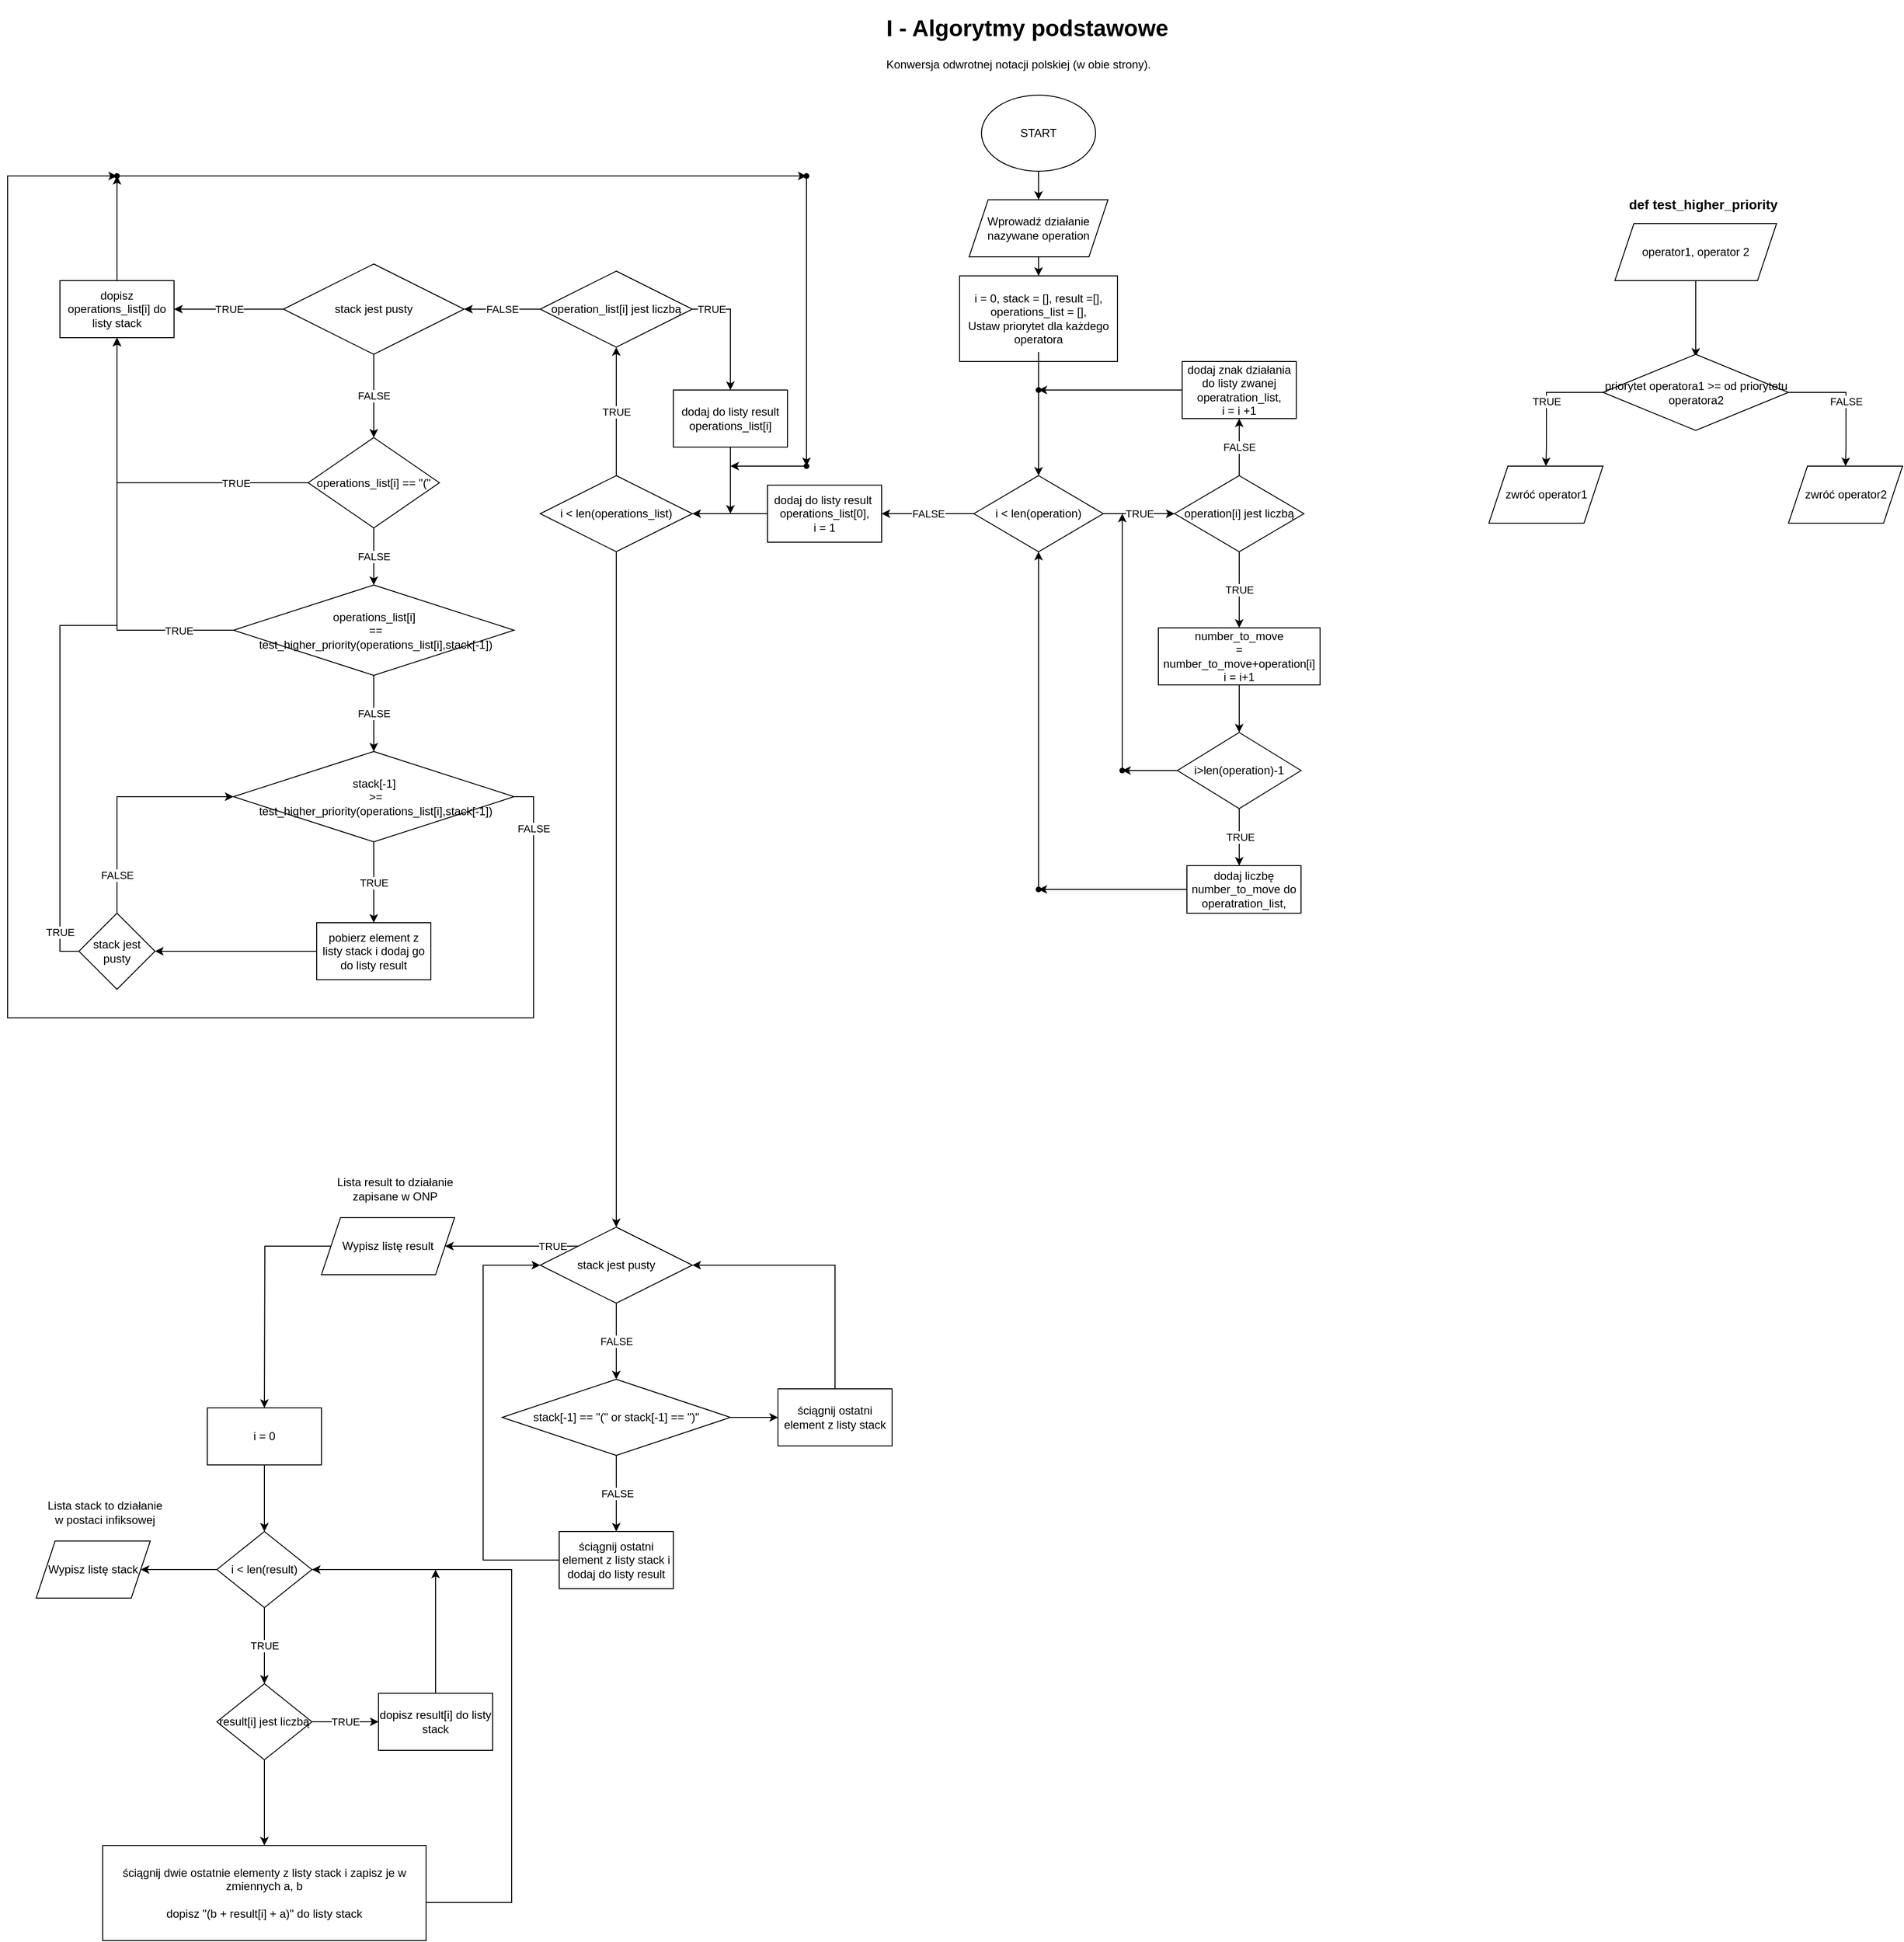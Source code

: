 <mxfile version="15.8.5" type="device"><diagram id="bC8av94nHJ_SKTi2DqWi" name="Page-1"><mxGraphModel dx="5300" dy="1953" grid="1" gridSize="10" guides="1" tooltips="1" connect="1" arrows="1" fold="1" page="1" pageScale="1" pageWidth="827" pageHeight="1169" math="0" shadow="0"><root><mxCell id="0"/><mxCell id="1" parent="0"/><mxCell id="-SWVKdxIHa7LorVs856Z-8" value="" style="edgeStyle=orthogonalEdgeStyle;rounded=0;orthogonalLoop=1;jettySize=auto;html=1;" edge="1" parent="1" source="-SWVKdxIHa7LorVs856Z-1" target="-SWVKdxIHa7LorVs856Z-5"><mxGeometry relative="1" as="geometry"/></mxCell><mxCell id="-SWVKdxIHa7LorVs856Z-1" value="START" style="ellipse;whiteSpace=wrap;html=1;" vertex="1" parent="1"><mxGeometry x="354" y="100" width="120" height="80" as="geometry"/></mxCell><mxCell id="-SWVKdxIHa7LorVs856Z-4" value="&lt;h1&gt;I - Algorytmy podstawowe&lt;/h1&gt;&lt;p&gt;Konwersja odwrotnej notacji polskiej (w obie strony).&lt;/p&gt;" style="text;html=1;strokeColor=none;fillColor=none;spacing=5;spacingTop=-20;whiteSpace=wrap;overflow=hidden;rounded=0;" vertex="1" parent="1"><mxGeometry x="249" y="10" width="330" height="80" as="geometry"/></mxCell><mxCell id="-SWVKdxIHa7LorVs856Z-10" value="" style="edgeStyle=orthogonalEdgeStyle;rounded=0;orthogonalLoop=1;jettySize=auto;html=1;" edge="1" parent="1" source="-SWVKdxIHa7LorVs856Z-5" target="-SWVKdxIHa7LorVs856Z-9"><mxGeometry relative="1" as="geometry"/></mxCell><mxCell id="-SWVKdxIHa7LorVs856Z-5" value="Wprowadź działanie&lt;br&gt;nazywane operation" style="shape=parallelogram;perimeter=parallelogramPerimeter;whiteSpace=wrap;html=1;fixedSize=1;" vertex="1" parent="1"><mxGeometry x="341" y="210" width="146" height="60" as="geometry"/></mxCell><mxCell id="-SWVKdxIHa7LorVs856Z-12" value="" style="edgeStyle=orthogonalEdgeStyle;rounded=0;orthogonalLoop=1;jettySize=auto;html=1;startArrow=none;" edge="1" parent="1" source="-SWVKdxIHa7LorVs856Z-40" target="-SWVKdxIHa7LorVs856Z-11"><mxGeometry relative="1" as="geometry"/></mxCell><mxCell id="-SWVKdxIHa7LorVs856Z-9" value="i = 0, stack = [], result =[], operations_list = [],&lt;br&gt;&lt;span style=&quot;font-family: &amp;#34;helvetica&amp;#34;&quot;&gt;Ustaw priorytet dla każdego operatora&lt;/span&gt;" style="rounded=0;whiteSpace=wrap;html=1;" vertex="1" parent="1"><mxGeometry x="331" y="290" width="166" height="90" as="geometry"/></mxCell><mxCell id="-SWVKdxIHa7LorVs856Z-14" value="TRUE" style="edgeStyle=orthogonalEdgeStyle;rounded=0;orthogonalLoop=1;jettySize=auto;html=1;" edge="1" parent="1" source="-SWVKdxIHa7LorVs856Z-11" target="-SWVKdxIHa7LorVs856Z-13"><mxGeometry relative="1" as="geometry"/></mxCell><mxCell id="-SWVKdxIHa7LorVs856Z-54" value="FALSE" style="edgeStyle=orthogonalEdgeStyle;rounded=0;orthogonalLoop=1;jettySize=auto;html=1;" edge="1" parent="1" source="-SWVKdxIHa7LorVs856Z-11" target="-SWVKdxIHa7LorVs856Z-55"><mxGeometry relative="1" as="geometry"><mxPoint x="200" y="540" as="targetPoint"/></mxGeometry></mxCell><mxCell id="-SWVKdxIHa7LorVs856Z-11" value="i &amp;lt; len(operation)" style="rhombus;whiteSpace=wrap;html=1;" vertex="1" parent="1"><mxGeometry x="346" y="500" width="136" height="80" as="geometry"/></mxCell><mxCell id="-SWVKdxIHa7LorVs856Z-18" value="FALSE" style="edgeStyle=orthogonalEdgeStyle;rounded=0;orthogonalLoop=1;jettySize=auto;html=1;" edge="1" parent="1" source="-SWVKdxIHa7LorVs856Z-13" target="-SWVKdxIHa7LorVs856Z-17"><mxGeometry relative="1" as="geometry"/></mxCell><mxCell id="-SWVKdxIHa7LorVs856Z-21" value="TRUE" style="edgeStyle=orthogonalEdgeStyle;rounded=0;orthogonalLoop=1;jettySize=auto;html=1;" edge="1" parent="1" source="-SWVKdxIHa7LorVs856Z-13" target="-SWVKdxIHa7LorVs856Z-20"><mxGeometry relative="1" as="geometry"/></mxCell><mxCell id="-SWVKdxIHa7LorVs856Z-13" value="operation[i] jest liczbą" style="rhombus;whiteSpace=wrap;html=1;" vertex="1" parent="1"><mxGeometry x="557" y="500" width="136" height="80" as="geometry"/></mxCell><mxCell id="-SWVKdxIHa7LorVs856Z-41" value="" style="edgeStyle=orthogonalEdgeStyle;rounded=0;orthogonalLoop=1;jettySize=auto;html=1;" edge="1" parent="1" source="-SWVKdxIHa7LorVs856Z-17" target="-SWVKdxIHa7LorVs856Z-40"><mxGeometry relative="1" as="geometry"/></mxCell><mxCell id="-SWVKdxIHa7LorVs856Z-17" value="dodaj znak działania do listy zwanej operatration_list,&lt;br&gt;i = i +1" style="whiteSpace=wrap;html=1;" vertex="1" parent="1"><mxGeometry x="565" y="380" width="120" height="60" as="geometry"/></mxCell><mxCell id="-SWVKdxIHa7LorVs856Z-53" value="" style="edgeStyle=orthogonalEdgeStyle;rounded=0;orthogonalLoop=1;jettySize=auto;html=1;" edge="1" parent="1" source="-SWVKdxIHa7LorVs856Z-20" target="-SWVKdxIHa7LorVs856Z-23"><mxGeometry relative="1" as="geometry"/></mxCell><mxCell id="-SWVKdxIHa7LorVs856Z-20" value="number_to_move&lt;br&gt;=&lt;br&gt;number_to_move+operation[i]&lt;br&gt;i = i+1" style="whiteSpace=wrap;html=1;" vertex="1" parent="1"><mxGeometry x="540" y="660" width="170" height="60" as="geometry"/></mxCell><mxCell id="-SWVKdxIHa7LorVs856Z-28" value="TRUE" style="edgeStyle=orthogonalEdgeStyle;rounded=0;orthogonalLoop=1;jettySize=auto;html=1;" edge="1" parent="1" source="-SWVKdxIHa7LorVs856Z-23"><mxGeometry relative="1" as="geometry"><mxPoint x="625" y="910" as="targetPoint"/></mxGeometry></mxCell><mxCell id="-SWVKdxIHa7LorVs856Z-45" value="" style="edgeStyle=orthogonalEdgeStyle;rounded=0;orthogonalLoop=1;jettySize=auto;html=1;" edge="1" parent="1" source="-SWVKdxIHa7LorVs856Z-23" target="-SWVKdxIHa7LorVs856Z-44"><mxGeometry relative="1" as="geometry"/></mxCell><mxCell id="-SWVKdxIHa7LorVs856Z-23" value="i&amp;gt;len(operation)-1" style="rhombus;whiteSpace=wrap;html=1;" vertex="1" parent="1"><mxGeometry x="560" y="770" width="130" height="80" as="geometry"/></mxCell><mxCell id="-SWVKdxIHa7LorVs856Z-30" value="" style="edgeStyle=orthogonalEdgeStyle;rounded=0;orthogonalLoop=1;jettySize=auto;html=1;" edge="1" parent="1"><mxGeometry relative="1" as="geometry"><mxPoint x="630" y="860" as="sourcePoint"/><mxPoint x="630" y="860" as="targetPoint"/></mxGeometry></mxCell><mxCell id="-SWVKdxIHa7LorVs856Z-37" value="" style="edgeStyle=orthogonalEdgeStyle;rounded=0;orthogonalLoop=1;jettySize=auto;html=1;" edge="1" parent="1" source="-SWVKdxIHa7LorVs856Z-31" target="-SWVKdxIHa7LorVs856Z-36"><mxGeometry relative="1" as="geometry"/></mxCell><mxCell id="-SWVKdxIHa7LorVs856Z-31" value="dodaj liczbę number_to_move do operatration_list,&lt;br&gt;" style="whiteSpace=wrap;html=1;" vertex="1" parent="1"><mxGeometry x="570" y="910" width="120" height="50" as="geometry"/></mxCell><mxCell id="-SWVKdxIHa7LorVs856Z-38" style="edgeStyle=orthogonalEdgeStyle;rounded=0;orthogonalLoop=1;jettySize=auto;html=1;" edge="1" parent="1" source="-SWVKdxIHa7LorVs856Z-36" target="-SWVKdxIHa7LorVs856Z-11"><mxGeometry relative="1" as="geometry"/></mxCell><mxCell id="-SWVKdxIHa7LorVs856Z-36" value="" style="shape=waypoint;size=6;pointerEvents=1;points=[];fillColor=rgba(255, 255, 255, 1);resizable=0;rotatable=0;perimeter=centerPerimeter;snapToPoint=1;" vertex="1" parent="1"><mxGeometry x="394" y="915" width="40" height="40" as="geometry"/></mxCell><mxCell id="-SWVKdxIHa7LorVs856Z-40" value="" style="shape=waypoint;size=6;pointerEvents=1;points=[];fillColor=rgba(255, 255, 255, 1);resizable=0;rotatable=0;perimeter=centerPerimeter;snapToPoint=1;" vertex="1" parent="1"><mxGeometry x="394" y="390" width="40" height="40" as="geometry"/></mxCell><mxCell id="-SWVKdxIHa7LorVs856Z-42" value="" style="edgeStyle=orthogonalEdgeStyle;rounded=0;orthogonalLoop=1;jettySize=auto;html=1;endArrow=none;" edge="1" parent="1" source="-SWVKdxIHa7LorVs856Z-9" target="-SWVKdxIHa7LorVs856Z-40"><mxGeometry relative="1" as="geometry"><mxPoint x="414" y="350" as="sourcePoint"/><mxPoint x="414" y="500" as="targetPoint"/></mxGeometry></mxCell><mxCell id="-SWVKdxIHa7LorVs856Z-50" value="" style="edgeStyle=orthogonalEdgeStyle;rounded=0;orthogonalLoop=1;jettySize=auto;html=1;" edge="1" parent="1" source="-SWVKdxIHa7LorVs856Z-44"><mxGeometry relative="1" as="geometry"><mxPoint x="502" y="540" as="targetPoint"/></mxGeometry></mxCell><mxCell id="-SWVKdxIHa7LorVs856Z-44" value="" style="shape=waypoint;size=6;pointerEvents=1;points=[];fillColor=rgba(255, 255, 255, 1);resizable=0;rotatable=0;perimeter=centerPerimeter;snapToPoint=1;" vertex="1" parent="1"><mxGeometry x="482" y="790" width="40" height="40" as="geometry"/></mxCell><mxCell id="-SWVKdxIHa7LorVs856Z-56" style="edgeStyle=orthogonalEdgeStyle;rounded=0;orthogonalLoop=1;jettySize=auto;html=1;" edge="1" parent="1" source="-SWVKdxIHa7LorVs856Z-55" target="-SWVKdxIHa7LorVs856Z-57"><mxGeometry relative="1" as="geometry"><mxPoint x="10" y="540" as="targetPoint"/></mxGeometry></mxCell><mxCell id="-SWVKdxIHa7LorVs856Z-55" value="dodaj do listy result&amp;nbsp; operations_list[0],&lt;br&gt;i = 1" style="rounded=0;whiteSpace=wrap;html=1;" vertex="1" parent="1"><mxGeometry x="129" y="510" width="120" height="60" as="geometry"/></mxCell><mxCell id="-SWVKdxIHa7LorVs856Z-61" value="TRUE" style="edgeStyle=orthogonalEdgeStyle;rounded=0;orthogonalLoop=1;jettySize=auto;html=1;" edge="1" parent="1" source="-SWVKdxIHa7LorVs856Z-57" target="-SWVKdxIHa7LorVs856Z-60"><mxGeometry relative="1" as="geometry"/></mxCell><mxCell id="-SWVKdxIHa7LorVs856Z-109" value="" style="edgeStyle=orthogonalEdgeStyle;rounded=0;orthogonalLoop=1;jettySize=auto;html=1;" edge="1" parent="1" source="-SWVKdxIHa7LorVs856Z-57" target="-SWVKdxIHa7LorVs856Z-108"><mxGeometry relative="1" as="geometry"/></mxCell><mxCell id="-SWVKdxIHa7LorVs856Z-57" value="i &amp;lt; len(operations_list)" style="rhombus;whiteSpace=wrap;html=1;" vertex="1" parent="1"><mxGeometry x="-110" y="500" width="160" height="80" as="geometry"/></mxCell><mxCell id="-SWVKdxIHa7LorVs856Z-65" value="TRUE" style="edgeStyle=orthogonalEdgeStyle;rounded=0;orthogonalLoop=1;jettySize=auto;html=1;" edge="1" parent="1" source="-SWVKdxIHa7LorVs856Z-60" target="-SWVKdxIHa7LorVs856Z-64"><mxGeometry x="-0.68" relative="1" as="geometry"><Array as="points"><mxPoint x="90" y="325"/></Array><mxPoint as="offset"/></mxGeometry></mxCell><mxCell id="-SWVKdxIHa7LorVs856Z-72" value="FALSE" style="edgeStyle=orthogonalEdgeStyle;rounded=0;orthogonalLoop=1;jettySize=auto;html=1;" edge="1" parent="1" source="-SWVKdxIHa7LorVs856Z-60" target="-SWVKdxIHa7LorVs856Z-71"><mxGeometry relative="1" as="geometry"/></mxCell><mxCell id="-SWVKdxIHa7LorVs856Z-60" value="operation_list[i] jest liczbą" style="rhombus;whiteSpace=wrap;html=1;" vertex="1" parent="1"><mxGeometry x="-110" y="285" width="160" height="80" as="geometry"/></mxCell><mxCell id="-SWVKdxIHa7LorVs856Z-68" style="edgeStyle=orthogonalEdgeStyle;rounded=0;orthogonalLoop=1;jettySize=auto;html=1;" edge="1" parent="1" source="-SWVKdxIHa7LorVs856Z-64"><mxGeometry relative="1" as="geometry"><mxPoint x="90" y="540" as="targetPoint"/></mxGeometry></mxCell><mxCell id="-SWVKdxIHa7LorVs856Z-64" value="dodaj do listy result&lt;br&gt;operations_list[i]" style="whiteSpace=wrap;html=1;" vertex="1" parent="1"><mxGeometry x="30" y="410" width="120" height="60" as="geometry"/></mxCell><mxCell id="-SWVKdxIHa7LorVs856Z-75" value="TRUE" style="edgeStyle=orthogonalEdgeStyle;rounded=0;orthogonalLoop=1;jettySize=auto;html=1;" edge="1" parent="1" source="-SWVKdxIHa7LorVs856Z-71" target="-SWVKdxIHa7LorVs856Z-74"><mxGeometry relative="1" as="geometry"/></mxCell><mxCell id="-SWVKdxIHa7LorVs856Z-81" value="FALSE" style="edgeStyle=orthogonalEdgeStyle;rounded=0;orthogonalLoop=1;jettySize=auto;html=1;" edge="1" parent="1" source="-SWVKdxIHa7LorVs856Z-71"><mxGeometry relative="1" as="geometry"><mxPoint x="-285" y="460" as="targetPoint"/></mxGeometry></mxCell><mxCell id="-SWVKdxIHa7LorVs856Z-71" value="stack jest pusty" style="rhombus;whiteSpace=wrap;html=1;" vertex="1" parent="1"><mxGeometry x="-380" y="277.5" width="190" height="95" as="geometry"/></mxCell><mxCell id="-SWVKdxIHa7LorVs856Z-91" value="" style="edgeStyle=orthogonalEdgeStyle;rounded=0;orthogonalLoop=1;jettySize=auto;html=1;" edge="1" parent="1" source="-SWVKdxIHa7LorVs856Z-74" target="-SWVKdxIHa7LorVs856Z-90"><mxGeometry relative="1" as="geometry"/></mxCell><mxCell id="-SWVKdxIHa7LorVs856Z-74" value="dopisz operations_list[i] do listy stack" style="whiteSpace=wrap;html=1;" vertex="1" parent="1"><mxGeometry x="-615" y="295" width="120" height="60" as="geometry"/></mxCell><mxCell id="-SWVKdxIHa7LorVs856Z-78" value="TRUE" style="edgeStyle=orthogonalEdgeStyle;rounded=0;orthogonalLoop=1;jettySize=auto;html=1;entryX=0.5;entryY=1;entryDx=0;entryDy=0;exitX=0;exitY=0.5;exitDx=0;exitDy=0;" edge="1" parent="1" source="-SWVKdxIHa7LorVs856Z-76" target="-SWVKdxIHa7LorVs856Z-74"><mxGeometry x="-0.57" relative="1" as="geometry"><mxPoint x="-540" y="467.5" as="targetPoint"/><mxPoint as="offset"/></mxGeometry></mxCell><mxCell id="-SWVKdxIHa7LorVs856Z-85" value="FALSE" style="edgeStyle=orthogonalEdgeStyle;rounded=0;orthogonalLoop=1;jettySize=auto;html=1;" edge="1" parent="1" source="-SWVKdxIHa7LorVs856Z-76" target="-SWVKdxIHa7LorVs856Z-83"><mxGeometry relative="1" as="geometry"/></mxCell><mxCell id="-SWVKdxIHa7LorVs856Z-76" value="operations_list[i] == &quot;(&quot;" style="rhombus;whiteSpace=wrap;html=1;" vertex="1" parent="1"><mxGeometry x="-354" y="460" width="138" height="95" as="geometry"/></mxCell><mxCell id="-SWVKdxIHa7LorVs856Z-86" value="TRUE" style="edgeStyle=orthogonalEdgeStyle;rounded=0;orthogonalLoop=1;jettySize=auto;html=1;entryX=0.5;entryY=1;entryDx=0;entryDy=0;" edge="1" parent="1" source="-SWVKdxIHa7LorVs856Z-83" target="-SWVKdxIHa7LorVs856Z-74"><mxGeometry x="-0.733" relative="1" as="geometry"><mxPoint as="offset"/></mxGeometry></mxCell><mxCell id="-SWVKdxIHa7LorVs856Z-88" value="FALSE" style="edgeStyle=orthogonalEdgeStyle;rounded=0;orthogonalLoop=1;jettySize=auto;html=1;" edge="1" parent="1" source="-SWVKdxIHa7LorVs856Z-83" target="-SWVKdxIHa7LorVs856Z-87"><mxGeometry relative="1" as="geometry"/></mxCell><mxCell id="-SWVKdxIHa7LorVs856Z-83" value="operations_list[i]&lt;br&gt;&amp;nbsp;==&lt;br&gt;&amp;nbsp;test_higher_priority(operations_list[i],stack[-1])" style="rhombus;whiteSpace=wrap;html=1;align=center;" vertex="1" parent="1"><mxGeometry x="-432.5" y="615" width="295" height="95" as="geometry"/></mxCell><mxCell id="-SWVKdxIHa7LorVs856Z-99" value="TRUE" style="edgeStyle=orthogonalEdgeStyle;rounded=0;orthogonalLoop=1;jettySize=auto;html=1;entryX=0.5;entryY=0;entryDx=0;entryDy=0;" edge="1" parent="1" source="-SWVKdxIHa7LorVs856Z-87" target="-SWVKdxIHa7LorVs856Z-100"><mxGeometry relative="1" as="geometry"><mxPoint x="-285" y="965" as="targetPoint"/></mxGeometry></mxCell><mxCell id="-SWVKdxIHa7LorVs856Z-107" value="FALSE" style="edgeStyle=orthogonalEdgeStyle;rounded=0;orthogonalLoop=1;jettySize=auto;html=1;exitX=1;exitY=0.5;exitDx=0;exitDy=0;entryX=0.425;entryY=0.775;entryDx=0;entryDy=0;entryPerimeter=0;" edge="1" parent="1" source="-SWVKdxIHa7LorVs856Z-87" target="-SWVKdxIHa7LorVs856Z-90"><mxGeometry x="-0.941" relative="1" as="geometry"><Array as="points"><mxPoint x="-117" y="838"/><mxPoint x="-117" y="1070"/><mxPoint x="-670" y="1070"/><mxPoint x="-670" y="185"/></Array><mxPoint as="offset"/></mxGeometry></mxCell><mxCell id="-SWVKdxIHa7LorVs856Z-87" value="stack[-1]&lt;br&gt;&amp;nbsp;&amp;gt;=&lt;br&gt;&amp;nbsp;test_higher_priority(operations_list[i],stack[-1])" style="rhombus;whiteSpace=wrap;html=1;align=center;" vertex="1" parent="1"><mxGeometry x="-432.5" y="790" width="295" height="95" as="geometry"/></mxCell><mxCell id="-SWVKdxIHa7LorVs856Z-93" value="" style="edgeStyle=orthogonalEdgeStyle;rounded=0;orthogonalLoop=1;jettySize=auto;html=1;" edge="1" parent="1" source="-SWVKdxIHa7LorVs856Z-90" target="-SWVKdxIHa7LorVs856Z-92"><mxGeometry relative="1" as="geometry"/></mxCell><mxCell id="-SWVKdxIHa7LorVs856Z-90" value="" style="shape=waypoint;size=6;pointerEvents=1;points=[];fillColor=rgba(255, 255, 255, 1);resizable=0;rotatable=0;perimeter=centerPerimeter;snapToPoint=1;" vertex="1" parent="1"><mxGeometry x="-575" y="165" width="40" height="40" as="geometry"/></mxCell><mxCell id="-SWVKdxIHa7LorVs856Z-96" value="" style="edgeStyle=orthogonalEdgeStyle;rounded=0;orthogonalLoop=1;jettySize=auto;html=1;" edge="1" parent="1" source="-SWVKdxIHa7LorVs856Z-92" target="-SWVKdxIHa7LorVs856Z-95"><mxGeometry relative="1" as="geometry"/></mxCell><mxCell id="-SWVKdxIHa7LorVs856Z-92" value="" style="shape=waypoint;size=6;pointerEvents=1;points=[];fillColor=rgba(255, 255, 255, 1);resizable=0;rotatable=0;perimeter=centerPerimeter;snapToPoint=1;" vertex="1" parent="1"><mxGeometry x="150" y="165" width="40" height="40" as="geometry"/></mxCell><mxCell id="-SWVKdxIHa7LorVs856Z-97" style="edgeStyle=orthogonalEdgeStyle;rounded=0;orthogonalLoop=1;jettySize=auto;html=1;" edge="1" parent="1" source="-SWVKdxIHa7LorVs856Z-95"><mxGeometry relative="1" as="geometry"><mxPoint x="90" y="490" as="targetPoint"/></mxGeometry></mxCell><mxCell id="-SWVKdxIHa7LorVs856Z-95" value="" style="shape=waypoint;size=6;pointerEvents=1;points=[];fillColor=rgba(255, 255, 255, 1);resizable=0;rotatable=0;perimeter=centerPerimeter;snapToPoint=1;" vertex="1" parent="1"><mxGeometry x="150" y="470" width="40" height="40" as="geometry"/></mxCell><mxCell id="-SWVKdxIHa7LorVs856Z-101" style="edgeStyle=orthogonalEdgeStyle;rounded=0;orthogonalLoop=1;jettySize=auto;html=1;" edge="1" parent="1" source="-SWVKdxIHa7LorVs856Z-100" target="-SWVKdxIHa7LorVs856Z-102"><mxGeometry relative="1" as="geometry"><mxPoint x="-530" y="1000" as="targetPoint"/></mxGeometry></mxCell><mxCell id="-SWVKdxIHa7LorVs856Z-100" value="pobierz element z listy stack i dodaj go do listy result" style="rounded=0;whiteSpace=wrap;html=1;" vertex="1" parent="1"><mxGeometry x="-345" y="970" width="120" height="60" as="geometry"/></mxCell><mxCell id="-SWVKdxIHa7LorVs856Z-103" value="TRUE" style="edgeStyle=orthogonalEdgeStyle;rounded=0;orthogonalLoop=1;jettySize=auto;html=1;entryX=0.5;entryY=1;entryDx=0;entryDy=0;exitX=0;exitY=0.5;exitDx=0;exitDy=0;" edge="1" parent="1" source="-SWVKdxIHa7LorVs856Z-102" target="-SWVKdxIHa7LorVs856Z-74"><mxGeometry x="-0.89" relative="1" as="geometry"><mxPoint x="-600" y="990" as="sourcePoint"/><mxPoint as="offset"/></mxGeometry></mxCell><mxCell id="-SWVKdxIHa7LorVs856Z-104" value="FALSE" style="edgeStyle=orthogonalEdgeStyle;rounded=0;orthogonalLoop=1;jettySize=auto;html=1;entryX=0;entryY=0.5;entryDx=0;entryDy=0;" edge="1" parent="1" source="-SWVKdxIHa7LorVs856Z-102" target="-SWVKdxIHa7LorVs856Z-87"><mxGeometry x="-0.673" relative="1" as="geometry"><Array as="points"><mxPoint x="-555" y="838"/></Array><mxPoint as="offset"/></mxGeometry></mxCell><mxCell id="-SWVKdxIHa7LorVs856Z-102" value="stack jest pusty" style="rhombus;whiteSpace=wrap;html=1;" vertex="1" parent="1"><mxGeometry x="-595" y="960" width="80" height="80" as="geometry"/></mxCell><mxCell id="-SWVKdxIHa7LorVs856Z-111" value="FALSE" style="edgeStyle=orthogonalEdgeStyle;rounded=0;orthogonalLoop=1;jettySize=auto;html=1;" edge="1" parent="1" source="-SWVKdxIHa7LorVs856Z-108" target="-SWVKdxIHa7LorVs856Z-110"><mxGeometry relative="1" as="geometry"/></mxCell><mxCell id="-SWVKdxIHa7LorVs856Z-119" value="TRUE" style="edgeStyle=orthogonalEdgeStyle;rounded=0;orthogonalLoop=1;jettySize=auto;html=1;exitX=0;exitY=0;exitDx=0;exitDy=0;" edge="1" parent="1" source="-SWVKdxIHa7LorVs856Z-108" target="-SWVKdxIHa7LorVs856Z-120"><mxGeometry x="-0.611" relative="1" as="geometry"><mxPoint x="-340" y="1310" as="targetPoint"/><mxPoint as="offset"/></mxGeometry></mxCell><mxCell id="-SWVKdxIHa7LorVs856Z-108" value="stack jest pusty" style="rhombus;whiteSpace=wrap;html=1;" vertex="1" parent="1"><mxGeometry x="-110" y="1290" width="160" height="80" as="geometry"/></mxCell><mxCell id="-SWVKdxIHa7LorVs856Z-113" value="FALSE" style="edgeStyle=orthogonalEdgeStyle;rounded=0;orthogonalLoop=1;jettySize=auto;html=1;" edge="1" parent="1" source="-SWVKdxIHa7LorVs856Z-110"><mxGeometry relative="1" as="geometry"><mxPoint x="-30" y="1610" as="targetPoint"/></mxGeometry></mxCell><mxCell id="-SWVKdxIHa7LorVs856Z-117" value="" style="edgeStyle=orthogonalEdgeStyle;rounded=0;orthogonalLoop=1;jettySize=auto;html=1;" edge="1" parent="1" source="-SWVKdxIHa7LorVs856Z-110" target="-SWVKdxIHa7LorVs856Z-116"><mxGeometry relative="1" as="geometry"/></mxCell><mxCell id="-SWVKdxIHa7LorVs856Z-110" value="stack[-1] == &quot;(&quot; or stack[-1] == &quot;)&quot;" style="rhombus;whiteSpace=wrap;html=1;" vertex="1" parent="1"><mxGeometry x="-150" y="1450" width="240" height="80" as="geometry"/></mxCell><mxCell id="-SWVKdxIHa7LorVs856Z-115" style="edgeStyle=orthogonalEdgeStyle;rounded=0;orthogonalLoop=1;jettySize=auto;html=1;entryX=0;entryY=0.5;entryDx=0;entryDy=0;" edge="1" parent="1" source="-SWVKdxIHa7LorVs856Z-114" target="-SWVKdxIHa7LorVs856Z-108"><mxGeometry relative="1" as="geometry"><Array as="points"><mxPoint x="-170" y="1640"/><mxPoint x="-170" y="1330"/></Array></mxGeometry></mxCell><mxCell id="-SWVKdxIHa7LorVs856Z-114" value="ściągnij ostatni element z listy stack i dodaj do listy result" style="rounded=0;whiteSpace=wrap;html=1;" vertex="1" parent="1"><mxGeometry x="-90" y="1610" width="120" height="60" as="geometry"/></mxCell><mxCell id="-SWVKdxIHa7LorVs856Z-118" style="edgeStyle=orthogonalEdgeStyle;rounded=0;orthogonalLoop=1;jettySize=auto;html=1;entryX=1;entryY=0.5;entryDx=0;entryDy=0;" edge="1" parent="1" source="-SWVKdxIHa7LorVs856Z-116" target="-SWVKdxIHa7LorVs856Z-108"><mxGeometry relative="1" as="geometry"><Array as="points"><mxPoint x="200" y="1330"/></Array></mxGeometry></mxCell><mxCell id="-SWVKdxIHa7LorVs856Z-116" value="ściągnij ostatni element z listy stack" style="whiteSpace=wrap;html=1;" vertex="1" parent="1"><mxGeometry x="140" y="1460" width="120" height="60" as="geometry"/></mxCell><mxCell id="-SWVKdxIHa7LorVs856Z-122" style="edgeStyle=orthogonalEdgeStyle;rounded=0;orthogonalLoop=1;jettySize=auto;html=1;" edge="1" parent="1" source="-SWVKdxIHa7LorVs856Z-120"><mxGeometry relative="1" as="geometry"><mxPoint x="-400" y="1480" as="targetPoint"/></mxGeometry></mxCell><mxCell id="-SWVKdxIHa7LorVs856Z-120" value="Wypisz listę result" style="shape=parallelogram;perimeter=parallelogramPerimeter;whiteSpace=wrap;html=1;fixedSize=1;" vertex="1" parent="1"><mxGeometry x="-340" y="1280" width="140" height="60" as="geometry"/></mxCell><mxCell id="-SWVKdxIHa7LorVs856Z-121" value="Lista result to działanie zapisane w ONP" style="text;html=1;strokeColor=none;fillColor=none;align=center;verticalAlign=middle;whiteSpace=wrap;rounded=0;" vertex="1" parent="1"><mxGeometry x="-325" y="1230" width="125" height="40" as="geometry"/></mxCell><mxCell id="-SWVKdxIHa7LorVs856Z-125" value="" style="edgeStyle=orthogonalEdgeStyle;rounded=0;orthogonalLoop=1;jettySize=auto;html=1;" edge="1" parent="1" source="-SWVKdxIHa7LorVs856Z-123" target="-SWVKdxIHa7LorVs856Z-124"><mxGeometry relative="1" as="geometry"/></mxCell><mxCell id="-SWVKdxIHa7LorVs856Z-123" value="i = 0" style="rounded=0;whiteSpace=wrap;html=1;" vertex="1" parent="1"><mxGeometry x="-460" y="1480" width="120" height="60" as="geometry"/></mxCell><mxCell id="-SWVKdxIHa7LorVs856Z-127" value="TRUE" style="edgeStyle=orthogonalEdgeStyle;rounded=0;orthogonalLoop=1;jettySize=auto;html=1;" edge="1" parent="1" source="-SWVKdxIHa7LorVs856Z-124" target="-SWVKdxIHa7LorVs856Z-126"><mxGeometry relative="1" as="geometry"/></mxCell><mxCell id="-SWVKdxIHa7LorVs856Z-129" value="" style="edgeStyle=orthogonalEdgeStyle;rounded=0;orthogonalLoop=1;jettySize=auto;html=1;" edge="1" parent="1" source="-SWVKdxIHa7LorVs856Z-124" target="-SWVKdxIHa7LorVs856Z-128"><mxGeometry relative="1" as="geometry"/></mxCell><mxCell id="-SWVKdxIHa7LorVs856Z-124" value="i &amp;lt; len(result)" style="rhombus;whiteSpace=wrap;html=1;rounded=0;" vertex="1" parent="1"><mxGeometry x="-450" y="1610" width="100" height="80" as="geometry"/></mxCell><mxCell id="-SWVKdxIHa7LorVs856Z-132" value="TRUE" style="edgeStyle=orthogonalEdgeStyle;rounded=0;orthogonalLoop=1;jettySize=auto;html=1;" edge="1" parent="1" source="-SWVKdxIHa7LorVs856Z-126" target="-SWVKdxIHa7LorVs856Z-131"><mxGeometry relative="1" as="geometry"/></mxCell><mxCell id="-SWVKdxIHa7LorVs856Z-136" value="" style="edgeStyle=orthogonalEdgeStyle;rounded=0;orthogonalLoop=1;jettySize=auto;html=1;" edge="1" parent="1" source="-SWVKdxIHa7LorVs856Z-126" target="-SWVKdxIHa7LorVs856Z-135"><mxGeometry relative="1" as="geometry"/></mxCell><mxCell id="-SWVKdxIHa7LorVs856Z-126" value="result[i] jest liczbą" style="rhombus;whiteSpace=wrap;html=1;rounded=0;" vertex="1" parent="1"><mxGeometry x="-450" y="1770" width="100" height="80" as="geometry"/></mxCell><mxCell id="-SWVKdxIHa7LorVs856Z-128" value="Wypisz listę stack" style="shape=parallelogram;perimeter=parallelogramPerimeter;whiteSpace=wrap;html=1;fixedSize=1;rounded=0;" vertex="1" parent="1"><mxGeometry x="-640" y="1620" width="120" height="60" as="geometry"/></mxCell><mxCell id="-SWVKdxIHa7LorVs856Z-130" value="Lista stack to działanie w postaci infiksowej" style="text;html=1;strokeColor=none;fillColor=none;align=center;verticalAlign=middle;whiteSpace=wrap;rounded=0;" vertex="1" parent="1"><mxGeometry x="-630" y="1570" width="125" height="40" as="geometry"/></mxCell><mxCell id="-SWVKdxIHa7LorVs856Z-138" style="edgeStyle=orthogonalEdgeStyle;rounded=0;orthogonalLoop=1;jettySize=auto;html=1;" edge="1" parent="1" source="-SWVKdxIHa7LorVs856Z-131"><mxGeometry relative="1" as="geometry"><mxPoint x="-220" y="1650" as="targetPoint"/></mxGeometry></mxCell><mxCell id="-SWVKdxIHa7LorVs856Z-131" value="dopisz result[i] do listy stack" style="whiteSpace=wrap;html=1;rounded=0;" vertex="1" parent="1"><mxGeometry x="-280" y="1780" width="120" height="60" as="geometry"/></mxCell><mxCell id="-SWVKdxIHa7LorVs856Z-137" style="edgeStyle=orthogonalEdgeStyle;rounded=0;orthogonalLoop=1;jettySize=auto;html=1;entryX=1;entryY=0.5;entryDx=0;entryDy=0;" edge="1" parent="1" source="-SWVKdxIHa7LorVs856Z-135" target="-SWVKdxIHa7LorVs856Z-124"><mxGeometry relative="1" as="geometry"><Array as="points"><mxPoint x="-140" y="2000"/><mxPoint x="-140" y="1650"/></Array></mxGeometry></mxCell><mxCell id="-SWVKdxIHa7LorVs856Z-135" value="ściągnij dwie ostatnie elementy z listy stack i zapisz je w zmiennych a, b&lt;br&gt;&lt;br&gt;dopisz &quot;(b + result[i] + a)&quot; do listy stack" style="whiteSpace=wrap;html=1;rounded=0;" vertex="1" parent="1"><mxGeometry x="-570" y="1940" width="340" height="100" as="geometry"/></mxCell><mxCell id="-SWVKdxIHa7LorVs856Z-140" value="&lt;b&gt;&lt;font style=&quot;font-size: 14px&quot;&gt;def test_higher_priority&lt;/font&gt;&lt;/b&gt;" style="text;html=1;strokeColor=none;fillColor=none;align=center;verticalAlign=middle;whiteSpace=wrap;rounded=0;" vertex="1" parent="1"><mxGeometry x="1007.5" y="200" width="210" height="30" as="geometry"/></mxCell><mxCell id="-SWVKdxIHa7LorVs856Z-144" value="" style="edgeStyle=orthogonalEdgeStyle;rounded=0;orthogonalLoop=1;jettySize=auto;html=1;" edge="1" parent="1" source="-SWVKdxIHa7LorVs856Z-142"><mxGeometry relative="1" as="geometry"><mxPoint x="1105" y="375" as="targetPoint"/></mxGeometry></mxCell><mxCell id="-SWVKdxIHa7LorVs856Z-142" value="operator1, operator 2" style="shape=parallelogram;perimeter=parallelogramPerimeter;whiteSpace=wrap;html=1;fixedSize=1;" vertex="1" parent="1"><mxGeometry x="1020" y="235" width="170" height="60" as="geometry"/></mxCell><mxCell id="-SWVKdxIHa7LorVs856Z-148" value="FALSE" style="edgeStyle=orthogonalEdgeStyle;rounded=0;orthogonalLoop=1;jettySize=auto;html=1;entryX=0.5;entryY=0;entryDx=0;entryDy=0;" edge="1" parent="1" source="-SWVKdxIHa7LorVs856Z-145" target="-SWVKdxIHa7LorVs856Z-147"><mxGeometry relative="1" as="geometry"><Array as="points"><mxPoint x="1263" y="413"/><mxPoint x="1263" y="470"/></Array></mxGeometry></mxCell><mxCell id="-SWVKdxIHa7LorVs856Z-149" value="TRUE" style="edgeStyle=orthogonalEdgeStyle;rounded=0;orthogonalLoop=1;jettySize=auto;html=1;entryX=0.5;entryY=0;entryDx=0;entryDy=0;" edge="1" parent="1" source="-SWVKdxIHa7LorVs856Z-145" target="-SWVKdxIHa7LorVs856Z-146"><mxGeometry relative="1" as="geometry"><Array as="points"><mxPoint x="948" y="413"/><mxPoint x="948" y="470"/></Array></mxGeometry></mxCell><mxCell id="-SWVKdxIHa7LorVs856Z-145" value="priorytet operatora1 &amp;gt;= od priorytetu operatora2" style="rhombus;whiteSpace=wrap;html=1;" vertex="1" parent="1"><mxGeometry x="1007.5" y="372.5" width="195" height="80" as="geometry"/></mxCell><mxCell id="-SWVKdxIHa7LorVs856Z-146" value="zwróć operator1" style="shape=parallelogram;perimeter=parallelogramPerimeter;whiteSpace=wrap;html=1;fixedSize=1;" vertex="1" parent="1"><mxGeometry x="887.5" y="490" width="120" height="60" as="geometry"/></mxCell><mxCell id="-SWVKdxIHa7LorVs856Z-147" value="zwróć operator2" style="shape=parallelogram;perimeter=parallelogramPerimeter;whiteSpace=wrap;html=1;fixedSize=1;" vertex="1" parent="1"><mxGeometry x="1202.5" y="490" width="120" height="60" as="geometry"/></mxCell></root></mxGraphModel></diagram></mxfile>